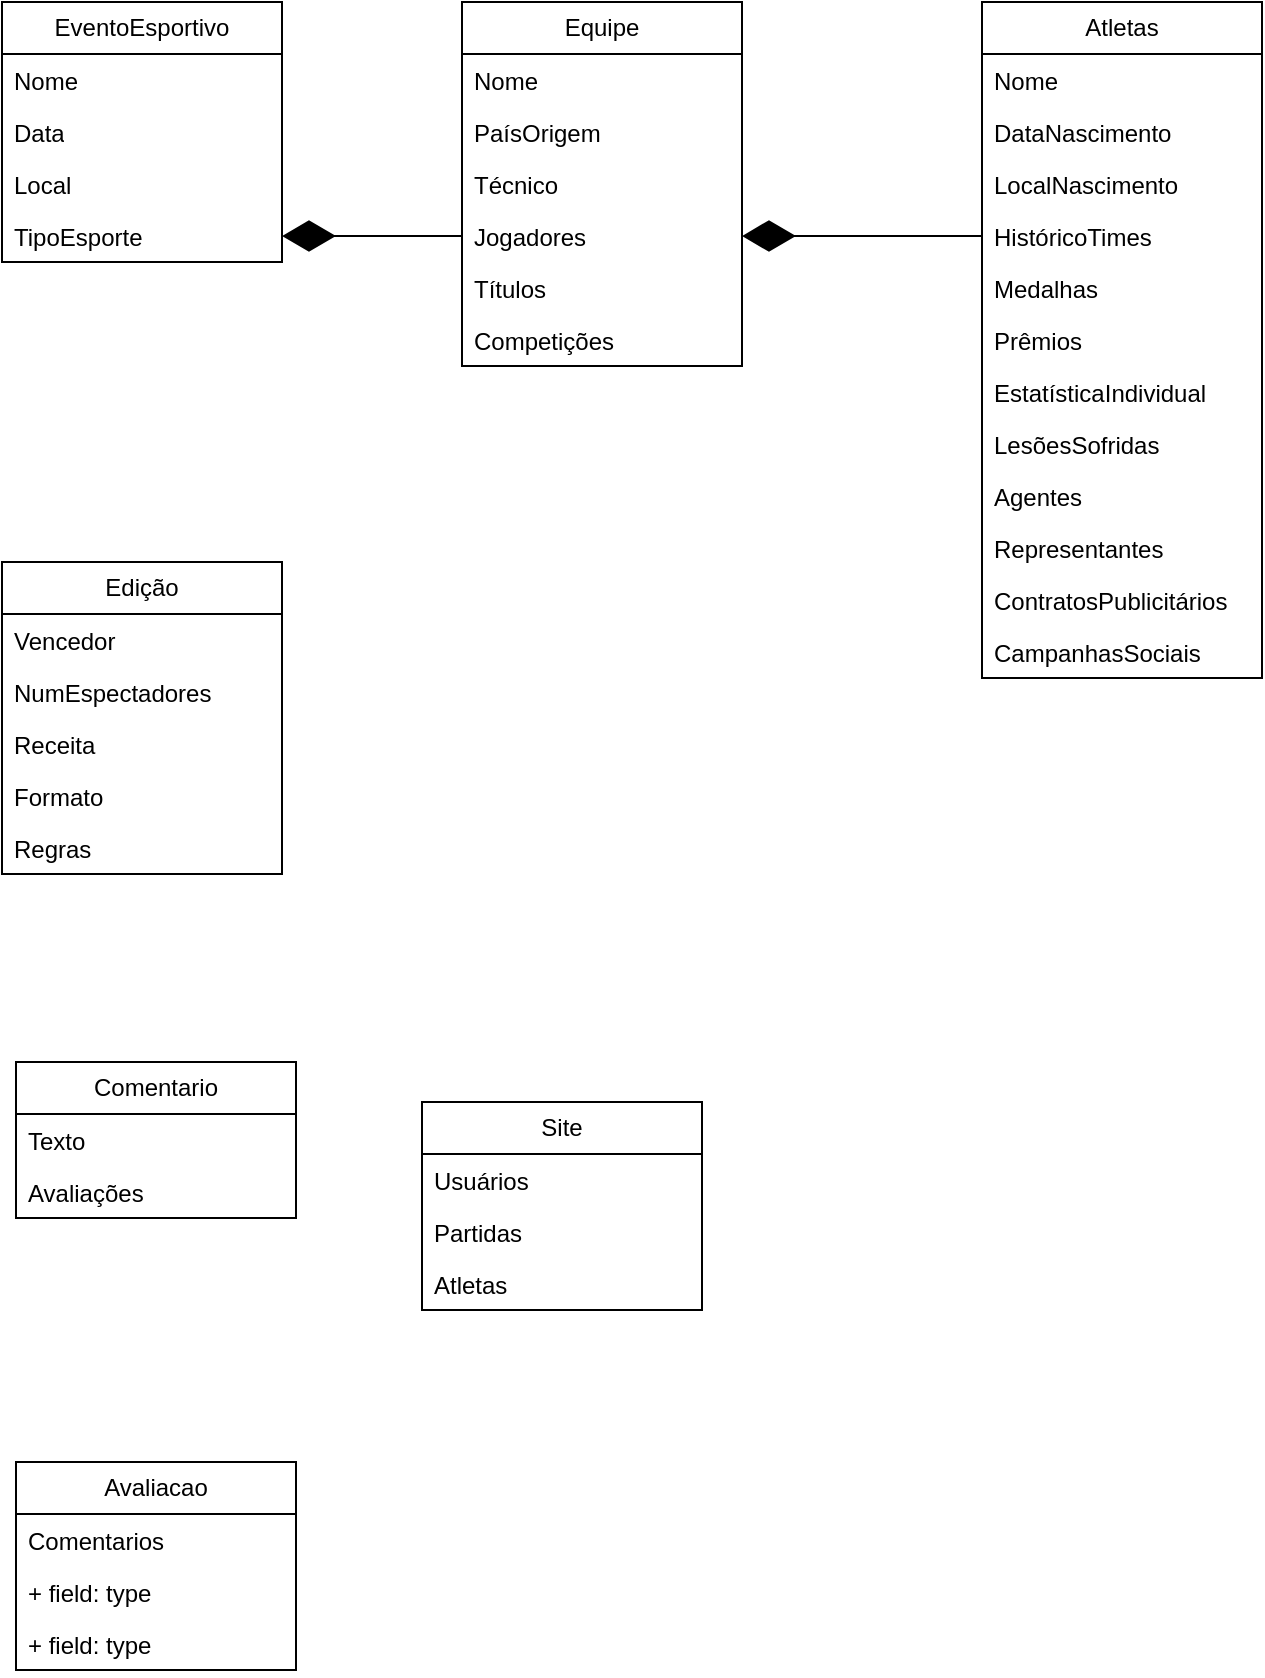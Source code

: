 <mxfile version="26.2.5">
  <diagram name="Página-1" id="J8z2Hz0ix1Q79uqQlnOR">
    <mxGraphModel dx="2255" dy="777" grid="1" gridSize="10" guides="1" tooltips="1" connect="1" arrows="1" fold="1" page="1" pageScale="1" pageWidth="827" pageHeight="1169" math="0" shadow="0">
      <root>
        <mxCell id="0" />
        <mxCell id="1" parent="0" />
        <mxCell id="gSbt8YX9vIqVf56h3UsO-9" value="EventoEsportivo" style="swimlane;fontStyle=0;childLayout=stackLayout;horizontal=1;startSize=26;fillColor=none;horizontalStack=0;resizeParent=1;resizeParentMax=0;resizeLast=0;collapsible=1;marginBottom=0;whiteSpace=wrap;html=1;" vertex="1" parent="1">
          <mxGeometry x="-420" y="200" width="140" height="130" as="geometry" />
        </mxCell>
        <mxCell id="gSbt8YX9vIqVf56h3UsO-10" value="Nome" style="text;strokeColor=none;fillColor=none;align=left;verticalAlign=top;spacingLeft=4;spacingRight=4;overflow=hidden;rotatable=0;points=[[0,0.5],[1,0.5]];portConstraint=eastwest;whiteSpace=wrap;html=1;" vertex="1" parent="gSbt8YX9vIqVf56h3UsO-9">
          <mxGeometry y="26" width="140" height="26" as="geometry" />
        </mxCell>
        <mxCell id="gSbt8YX9vIqVf56h3UsO-11" value="Data" style="text;strokeColor=none;fillColor=none;align=left;verticalAlign=top;spacingLeft=4;spacingRight=4;overflow=hidden;rotatable=0;points=[[0,0.5],[1,0.5]];portConstraint=eastwest;whiteSpace=wrap;html=1;" vertex="1" parent="gSbt8YX9vIqVf56h3UsO-9">
          <mxGeometry y="52" width="140" height="26" as="geometry" />
        </mxCell>
        <mxCell id="gSbt8YX9vIqVf56h3UsO-12" value="Local&lt;div&gt;&lt;br&gt;&lt;/div&gt;" style="text;strokeColor=none;fillColor=none;align=left;verticalAlign=top;spacingLeft=4;spacingRight=4;overflow=hidden;rotatable=0;points=[[0,0.5],[1,0.5]];portConstraint=eastwest;whiteSpace=wrap;html=1;" vertex="1" parent="gSbt8YX9vIqVf56h3UsO-9">
          <mxGeometry y="78" width="140" height="26" as="geometry" />
        </mxCell>
        <mxCell id="gSbt8YX9vIqVf56h3UsO-17" value="TipoEsporte" style="text;strokeColor=none;fillColor=none;align=left;verticalAlign=top;spacingLeft=4;spacingRight=4;overflow=hidden;rotatable=0;points=[[0,0.5],[1,0.5]];portConstraint=eastwest;whiteSpace=wrap;html=1;" vertex="1" parent="gSbt8YX9vIqVf56h3UsO-9">
          <mxGeometry y="104" width="140" height="26" as="geometry" />
        </mxCell>
        <mxCell id="gSbt8YX9vIqVf56h3UsO-13" value="Edição" style="swimlane;fontStyle=0;childLayout=stackLayout;horizontal=1;startSize=26;fillColor=none;horizontalStack=0;resizeParent=1;resizeParentMax=0;resizeLast=0;collapsible=1;marginBottom=0;whiteSpace=wrap;html=1;" vertex="1" parent="1">
          <mxGeometry x="-420" y="480" width="140" height="156" as="geometry" />
        </mxCell>
        <mxCell id="gSbt8YX9vIqVf56h3UsO-15" value="Vencedor" style="text;strokeColor=none;fillColor=none;align=left;verticalAlign=top;spacingLeft=4;spacingRight=4;overflow=hidden;rotatable=0;points=[[0,0.5],[1,0.5]];portConstraint=eastwest;whiteSpace=wrap;html=1;" vertex="1" parent="gSbt8YX9vIqVf56h3UsO-13">
          <mxGeometry y="26" width="140" height="26" as="geometry" />
        </mxCell>
        <mxCell id="gSbt8YX9vIqVf56h3UsO-16" value="NumEspectadores" style="text;strokeColor=none;fillColor=none;align=left;verticalAlign=top;spacingLeft=4;spacingRight=4;overflow=hidden;rotatable=0;points=[[0,0.5],[1,0.5]];portConstraint=eastwest;whiteSpace=wrap;html=1;" vertex="1" parent="gSbt8YX9vIqVf56h3UsO-13">
          <mxGeometry y="52" width="140" height="26" as="geometry" />
        </mxCell>
        <mxCell id="gSbt8YX9vIqVf56h3UsO-21" value="Receita" style="text;strokeColor=none;fillColor=none;align=left;verticalAlign=top;spacingLeft=4;spacingRight=4;overflow=hidden;rotatable=0;points=[[0,0.5],[1,0.5]];portConstraint=eastwest;whiteSpace=wrap;html=1;" vertex="1" parent="gSbt8YX9vIqVf56h3UsO-13">
          <mxGeometry y="78" width="140" height="26" as="geometry" />
        </mxCell>
        <mxCell id="gSbt8YX9vIqVf56h3UsO-22" value="Formato" style="text;strokeColor=none;fillColor=none;align=left;verticalAlign=top;spacingLeft=4;spacingRight=4;overflow=hidden;rotatable=0;points=[[0,0.5],[1,0.5]];portConstraint=eastwest;whiteSpace=wrap;html=1;" vertex="1" parent="gSbt8YX9vIqVf56h3UsO-13">
          <mxGeometry y="104" width="140" height="26" as="geometry" />
        </mxCell>
        <mxCell id="gSbt8YX9vIqVf56h3UsO-23" value="Regras" style="text;strokeColor=none;fillColor=none;align=left;verticalAlign=top;spacingLeft=4;spacingRight=4;overflow=hidden;rotatable=0;points=[[0,0.5],[1,0.5]];portConstraint=eastwest;whiteSpace=wrap;html=1;" vertex="1" parent="gSbt8YX9vIqVf56h3UsO-13">
          <mxGeometry y="130" width="140" height="26" as="geometry" />
        </mxCell>
        <mxCell id="gSbt8YX9vIqVf56h3UsO-24" value="Equipe" style="swimlane;fontStyle=0;childLayout=stackLayout;horizontal=1;startSize=26;fillColor=none;horizontalStack=0;resizeParent=1;resizeParentMax=0;resizeLast=0;collapsible=1;marginBottom=0;whiteSpace=wrap;html=1;" vertex="1" parent="1">
          <mxGeometry x="-190" y="200" width="140" height="182" as="geometry" />
        </mxCell>
        <mxCell id="gSbt8YX9vIqVf56h3UsO-25" value="Nome" style="text;strokeColor=none;fillColor=none;align=left;verticalAlign=top;spacingLeft=4;spacingRight=4;overflow=hidden;rotatable=0;points=[[0,0.5],[1,0.5]];portConstraint=eastwest;whiteSpace=wrap;html=1;" vertex="1" parent="gSbt8YX9vIqVf56h3UsO-24">
          <mxGeometry y="26" width="140" height="26" as="geometry" />
        </mxCell>
        <mxCell id="gSbt8YX9vIqVf56h3UsO-26" value="PaísOrigem" style="text;strokeColor=none;fillColor=none;align=left;verticalAlign=top;spacingLeft=4;spacingRight=4;overflow=hidden;rotatable=0;points=[[0,0.5],[1,0.5]];portConstraint=eastwest;whiteSpace=wrap;html=1;" vertex="1" parent="gSbt8YX9vIqVf56h3UsO-24">
          <mxGeometry y="52" width="140" height="26" as="geometry" />
        </mxCell>
        <mxCell id="gSbt8YX9vIqVf56h3UsO-27" value="Técnico" style="text;strokeColor=none;fillColor=none;align=left;verticalAlign=top;spacingLeft=4;spacingRight=4;overflow=hidden;rotatable=0;points=[[0,0.5],[1,0.5]];portConstraint=eastwest;whiteSpace=wrap;html=1;" vertex="1" parent="gSbt8YX9vIqVf56h3UsO-24">
          <mxGeometry y="78" width="140" height="26" as="geometry" />
        </mxCell>
        <mxCell id="gSbt8YX9vIqVf56h3UsO-28" value="Jogadores" style="text;strokeColor=none;fillColor=none;align=left;verticalAlign=top;spacingLeft=4;spacingRight=4;overflow=hidden;rotatable=0;points=[[0,0.5],[1,0.5]];portConstraint=eastwest;whiteSpace=wrap;html=1;" vertex="1" parent="gSbt8YX9vIqVf56h3UsO-24">
          <mxGeometry y="104" width="140" height="26" as="geometry" />
        </mxCell>
        <mxCell id="gSbt8YX9vIqVf56h3UsO-29" value="Títulos" style="text;strokeColor=none;fillColor=none;align=left;verticalAlign=top;spacingLeft=4;spacingRight=4;overflow=hidden;rotatable=0;points=[[0,0.5],[1,0.5]];portConstraint=eastwest;whiteSpace=wrap;html=1;" vertex="1" parent="gSbt8YX9vIqVf56h3UsO-24">
          <mxGeometry y="130" width="140" height="26" as="geometry" />
        </mxCell>
        <mxCell id="gSbt8YX9vIqVf56h3UsO-30" value="Competições" style="text;strokeColor=none;fillColor=none;align=left;verticalAlign=top;spacingLeft=4;spacingRight=4;overflow=hidden;rotatable=0;points=[[0,0.5],[1,0.5]];portConstraint=eastwest;whiteSpace=wrap;html=1;" vertex="1" parent="gSbt8YX9vIqVf56h3UsO-24">
          <mxGeometry y="156" width="140" height="26" as="geometry" />
        </mxCell>
        <mxCell id="gSbt8YX9vIqVf56h3UsO-31" value="Atletas" style="swimlane;fontStyle=0;childLayout=stackLayout;horizontal=1;startSize=26;fillColor=none;horizontalStack=0;resizeParent=1;resizeParentMax=0;resizeLast=0;collapsible=1;marginBottom=0;whiteSpace=wrap;html=1;" vertex="1" parent="1">
          <mxGeometry x="70" y="200" width="140" height="338" as="geometry" />
        </mxCell>
        <mxCell id="gSbt8YX9vIqVf56h3UsO-32" value="Nome" style="text;strokeColor=none;fillColor=none;align=left;verticalAlign=top;spacingLeft=4;spacingRight=4;overflow=hidden;rotatable=0;points=[[0,0.5],[1,0.5]];portConstraint=eastwest;whiteSpace=wrap;html=1;" vertex="1" parent="gSbt8YX9vIqVf56h3UsO-31">
          <mxGeometry y="26" width="140" height="26" as="geometry" />
        </mxCell>
        <mxCell id="gSbt8YX9vIqVf56h3UsO-33" value="DataNascimento" style="text;strokeColor=none;fillColor=none;align=left;verticalAlign=top;spacingLeft=4;spacingRight=4;overflow=hidden;rotatable=0;points=[[0,0.5],[1,0.5]];portConstraint=eastwest;whiteSpace=wrap;html=1;" vertex="1" parent="gSbt8YX9vIqVf56h3UsO-31">
          <mxGeometry y="52" width="140" height="26" as="geometry" />
        </mxCell>
        <mxCell id="gSbt8YX9vIqVf56h3UsO-34" value="LocalNascimento" style="text;strokeColor=none;fillColor=none;align=left;verticalAlign=top;spacingLeft=4;spacingRight=4;overflow=hidden;rotatable=0;points=[[0,0.5],[1,0.5]];portConstraint=eastwest;whiteSpace=wrap;html=1;" vertex="1" parent="gSbt8YX9vIqVf56h3UsO-31">
          <mxGeometry y="78" width="140" height="26" as="geometry" />
        </mxCell>
        <mxCell id="gSbt8YX9vIqVf56h3UsO-35" value="HistóricoTimes" style="text;strokeColor=none;fillColor=none;align=left;verticalAlign=top;spacingLeft=4;spacingRight=4;overflow=hidden;rotatable=0;points=[[0,0.5],[1,0.5]];portConstraint=eastwest;whiteSpace=wrap;html=1;" vertex="1" parent="gSbt8YX9vIqVf56h3UsO-31">
          <mxGeometry y="104" width="140" height="26" as="geometry" />
        </mxCell>
        <mxCell id="gSbt8YX9vIqVf56h3UsO-36" value="Medalhas" style="text;strokeColor=none;fillColor=none;align=left;verticalAlign=top;spacingLeft=4;spacingRight=4;overflow=hidden;rotatable=0;points=[[0,0.5],[1,0.5]];portConstraint=eastwest;whiteSpace=wrap;html=1;" vertex="1" parent="gSbt8YX9vIqVf56h3UsO-31">
          <mxGeometry y="130" width="140" height="26" as="geometry" />
        </mxCell>
        <mxCell id="gSbt8YX9vIqVf56h3UsO-37" value="Prêmios" style="text;strokeColor=none;fillColor=none;align=left;verticalAlign=top;spacingLeft=4;spacingRight=4;overflow=hidden;rotatable=0;points=[[0,0.5],[1,0.5]];portConstraint=eastwest;whiteSpace=wrap;html=1;" vertex="1" parent="gSbt8YX9vIqVf56h3UsO-31">
          <mxGeometry y="156" width="140" height="26" as="geometry" />
        </mxCell>
        <mxCell id="gSbt8YX9vIqVf56h3UsO-38" value="EstatísticaIndividual" style="text;strokeColor=none;fillColor=none;align=left;verticalAlign=top;spacingLeft=4;spacingRight=4;overflow=hidden;rotatable=0;points=[[0,0.5],[1,0.5]];portConstraint=eastwest;whiteSpace=wrap;html=1;" vertex="1" parent="gSbt8YX9vIqVf56h3UsO-31">
          <mxGeometry y="182" width="140" height="26" as="geometry" />
        </mxCell>
        <mxCell id="gSbt8YX9vIqVf56h3UsO-39" value="LesõesSofridas" style="text;strokeColor=none;fillColor=none;align=left;verticalAlign=top;spacingLeft=4;spacingRight=4;overflow=hidden;rotatable=0;points=[[0,0.5],[1,0.5]];portConstraint=eastwest;whiteSpace=wrap;html=1;" vertex="1" parent="gSbt8YX9vIqVf56h3UsO-31">
          <mxGeometry y="208" width="140" height="26" as="geometry" />
        </mxCell>
        <mxCell id="gSbt8YX9vIqVf56h3UsO-40" value="Agentes" style="text;strokeColor=none;fillColor=none;align=left;verticalAlign=top;spacingLeft=4;spacingRight=4;overflow=hidden;rotatable=0;points=[[0,0.5],[1,0.5]];portConstraint=eastwest;whiteSpace=wrap;html=1;" vertex="1" parent="gSbt8YX9vIqVf56h3UsO-31">
          <mxGeometry y="234" width="140" height="26" as="geometry" />
        </mxCell>
        <mxCell id="gSbt8YX9vIqVf56h3UsO-41" value="Representantes" style="text;strokeColor=none;fillColor=none;align=left;verticalAlign=top;spacingLeft=4;spacingRight=4;overflow=hidden;rotatable=0;points=[[0,0.5],[1,0.5]];portConstraint=eastwest;whiteSpace=wrap;html=1;" vertex="1" parent="gSbt8YX9vIqVf56h3UsO-31">
          <mxGeometry y="260" width="140" height="26" as="geometry" />
        </mxCell>
        <mxCell id="gSbt8YX9vIqVf56h3UsO-42" value="ContratosPublicitários" style="text;strokeColor=none;fillColor=none;align=left;verticalAlign=top;spacingLeft=4;spacingRight=4;overflow=hidden;rotatable=0;points=[[0,0.5],[1,0.5]];portConstraint=eastwest;whiteSpace=wrap;html=1;" vertex="1" parent="gSbt8YX9vIqVf56h3UsO-31">
          <mxGeometry y="286" width="140" height="26" as="geometry" />
        </mxCell>
        <mxCell id="gSbt8YX9vIqVf56h3UsO-43" value="CampanhasSociais" style="text;strokeColor=none;fillColor=none;align=left;verticalAlign=top;spacingLeft=4;spacingRight=4;overflow=hidden;rotatable=0;points=[[0,0.5],[1,0.5]];portConstraint=eastwest;whiteSpace=wrap;html=1;" vertex="1" parent="gSbt8YX9vIqVf56h3UsO-31">
          <mxGeometry y="312" width="140" height="26" as="geometry" />
        </mxCell>
        <mxCell id="gSbt8YX9vIqVf56h3UsO-44" value="Site" style="swimlane;fontStyle=0;childLayout=stackLayout;horizontal=1;startSize=26;fillColor=none;horizontalStack=0;resizeParent=1;resizeParentMax=0;resizeLast=0;collapsible=1;marginBottom=0;whiteSpace=wrap;html=1;" vertex="1" parent="1">
          <mxGeometry x="-210" y="750" width="140" height="104" as="geometry" />
        </mxCell>
        <mxCell id="gSbt8YX9vIqVf56h3UsO-45" value="Usuários" style="text;strokeColor=none;fillColor=none;align=left;verticalAlign=top;spacingLeft=4;spacingRight=4;overflow=hidden;rotatable=0;points=[[0,0.5],[1,0.5]];portConstraint=eastwest;whiteSpace=wrap;html=1;" vertex="1" parent="gSbt8YX9vIqVf56h3UsO-44">
          <mxGeometry y="26" width="140" height="26" as="geometry" />
        </mxCell>
        <mxCell id="gSbt8YX9vIqVf56h3UsO-46" value="Partidas" style="text;strokeColor=none;fillColor=none;align=left;verticalAlign=top;spacingLeft=4;spacingRight=4;overflow=hidden;rotatable=0;points=[[0,0.5],[1,0.5]];portConstraint=eastwest;whiteSpace=wrap;html=1;" vertex="1" parent="gSbt8YX9vIqVf56h3UsO-44">
          <mxGeometry y="52" width="140" height="26" as="geometry" />
        </mxCell>
        <mxCell id="gSbt8YX9vIqVf56h3UsO-47" value="Atletas" style="text;strokeColor=none;fillColor=none;align=left;verticalAlign=top;spacingLeft=4;spacingRight=4;overflow=hidden;rotatable=0;points=[[0,0.5],[1,0.5]];portConstraint=eastwest;whiteSpace=wrap;html=1;" vertex="1" parent="gSbt8YX9vIqVf56h3UsO-44">
          <mxGeometry y="78" width="140" height="26" as="geometry" />
        </mxCell>
        <mxCell id="gSbt8YX9vIqVf56h3UsO-48" value="Avaliacao" style="swimlane;fontStyle=0;childLayout=stackLayout;horizontal=1;startSize=26;fillColor=none;horizontalStack=0;resizeParent=1;resizeParentMax=0;resizeLast=0;collapsible=1;marginBottom=0;whiteSpace=wrap;html=1;" vertex="1" parent="1">
          <mxGeometry x="-413" y="930" width="140" height="104" as="geometry" />
        </mxCell>
        <mxCell id="gSbt8YX9vIqVf56h3UsO-49" value="Comentarios" style="text;strokeColor=none;fillColor=none;align=left;verticalAlign=top;spacingLeft=4;spacingRight=4;overflow=hidden;rotatable=0;points=[[0,0.5],[1,0.5]];portConstraint=eastwest;whiteSpace=wrap;html=1;" vertex="1" parent="gSbt8YX9vIqVf56h3UsO-48">
          <mxGeometry y="26" width="140" height="26" as="geometry" />
        </mxCell>
        <mxCell id="gSbt8YX9vIqVf56h3UsO-50" value="+ field: type" style="text;strokeColor=none;fillColor=none;align=left;verticalAlign=top;spacingLeft=4;spacingRight=4;overflow=hidden;rotatable=0;points=[[0,0.5],[1,0.5]];portConstraint=eastwest;whiteSpace=wrap;html=1;" vertex="1" parent="gSbt8YX9vIqVf56h3UsO-48">
          <mxGeometry y="52" width="140" height="26" as="geometry" />
        </mxCell>
        <mxCell id="gSbt8YX9vIqVf56h3UsO-51" value="+ field: type" style="text;strokeColor=none;fillColor=none;align=left;verticalAlign=top;spacingLeft=4;spacingRight=4;overflow=hidden;rotatable=0;points=[[0,0.5],[1,0.5]];portConstraint=eastwest;whiteSpace=wrap;html=1;" vertex="1" parent="gSbt8YX9vIqVf56h3UsO-48">
          <mxGeometry y="78" width="140" height="26" as="geometry" />
        </mxCell>
        <mxCell id="gSbt8YX9vIqVf56h3UsO-52" value="" style="endArrow=diamondThin;endFill=1;endSize=24;html=1;rounded=0;entryX=1;entryY=0.5;entryDx=0;entryDy=0;exitX=0;exitY=0.5;exitDx=0;exitDy=0;" edge="1" parent="1" source="gSbt8YX9vIqVf56h3UsO-28" target="gSbt8YX9vIqVf56h3UsO-17">
          <mxGeometry width="160" relative="1" as="geometry">
            <mxPoint x="-220" y="410" as="sourcePoint" />
            <mxPoint x="-113" y="420" as="targetPoint" />
          </mxGeometry>
        </mxCell>
        <mxCell id="gSbt8YX9vIqVf56h3UsO-54" value="" style="endArrow=diamondThin;endFill=1;endSize=24;html=1;rounded=0;entryX=1;entryY=0.5;entryDx=0;entryDy=0;exitX=0;exitY=0.5;exitDx=0;exitDy=0;" edge="1" parent="1" source="gSbt8YX9vIqVf56h3UsO-35" target="gSbt8YX9vIqVf56h3UsO-28">
          <mxGeometry width="160" relative="1" as="geometry">
            <mxPoint x="40" y="420" as="sourcePoint" />
            <mxPoint x="200" y="420" as="targetPoint" />
          </mxGeometry>
        </mxCell>
        <mxCell id="gSbt8YX9vIqVf56h3UsO-55" value="Comentario" style="swimlane;fontStyle=0;childLayout=stackLayout;horizontal=1;startSize=26;fillColor=none;horizontalStack=0;resizeParent=1;resizeParentMax=0;resizeLast=0;collapsible=1;marginBottom=0;whiteSpace=wrap;html=1;" vertex="1" parent="1">
          <mxGeometry x="-413" y="730" width="140" height="78" as="geometry" />
        </mxCell>
        <mxCell id="gSbt8YX9vIqVf56h3UsO-56" value="Texto" style="text;strokeColor=none;fillColor=none;align=left;verticalAlign=top;spacingLeft=4;spacingRight=4;overflow=hidden;rotatable=0;points=[[0,0.5],[1,0.5]];portConstraint=eastwest;whiteSpace=wrap;html=1;" vertex="1" parent="gSbt8YX9vIqVf56h3UsO-55">
          <mxGeometry y="26" width="140" height="26" as="geometry" />
        </mxCell>
        <mxCell id="gSbt8YX9vIqVf56h3UsO-57" value="Avaliações" style="text;strokeColor=none;fillColor=none;align=left;verticalAlign=top;spacingLeft=4;spacingRight=4;overflow=hidden;rotatable=0;points=[[0,0.5],[1,0.5]];portConstraint=eastwest;whiteSpace=wrap;html=1;" vertex="1" parent="gSbt8YX9vIqVf56h3UsO-55">
          <mxGeometry y="52" width="140" height="26" as="geometry" />
        </mxCell>
      </root>
    </mxGraphModel>
  </diagram>
</mxfile>
